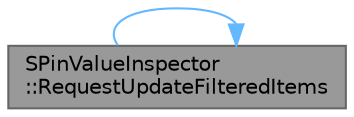 digraph "SPinValueInspector::RequestUpdateFilteredItems"
{
 // INTERACTIVE_SVG=YES
 // LATEX_PDF_SIZE
  bgcolor="transparent";
  edge [fontname=Helvetica,fontsize=10,labelfontname=Helvetica,labelfontsize=10];
  node [fontname=Helvetica,fontsize=10,shape=box,height=0.2,width=0.4];
  rankdir="LR";
  Node1 [id="Node000001",label="SPinValueInspector\l::RequestUpdateFilteredItems",height=0.2,width=0.4,color="gray40", fillcolor="grey60", style="filled", fontcolor="black",tooltip="Marks tree view for updating currently filtered items."];
  Node1 -> Node1 [id="edge1_Node000001_Node000001",color="steelblue1",style="solid",tooltip=" "];
}
